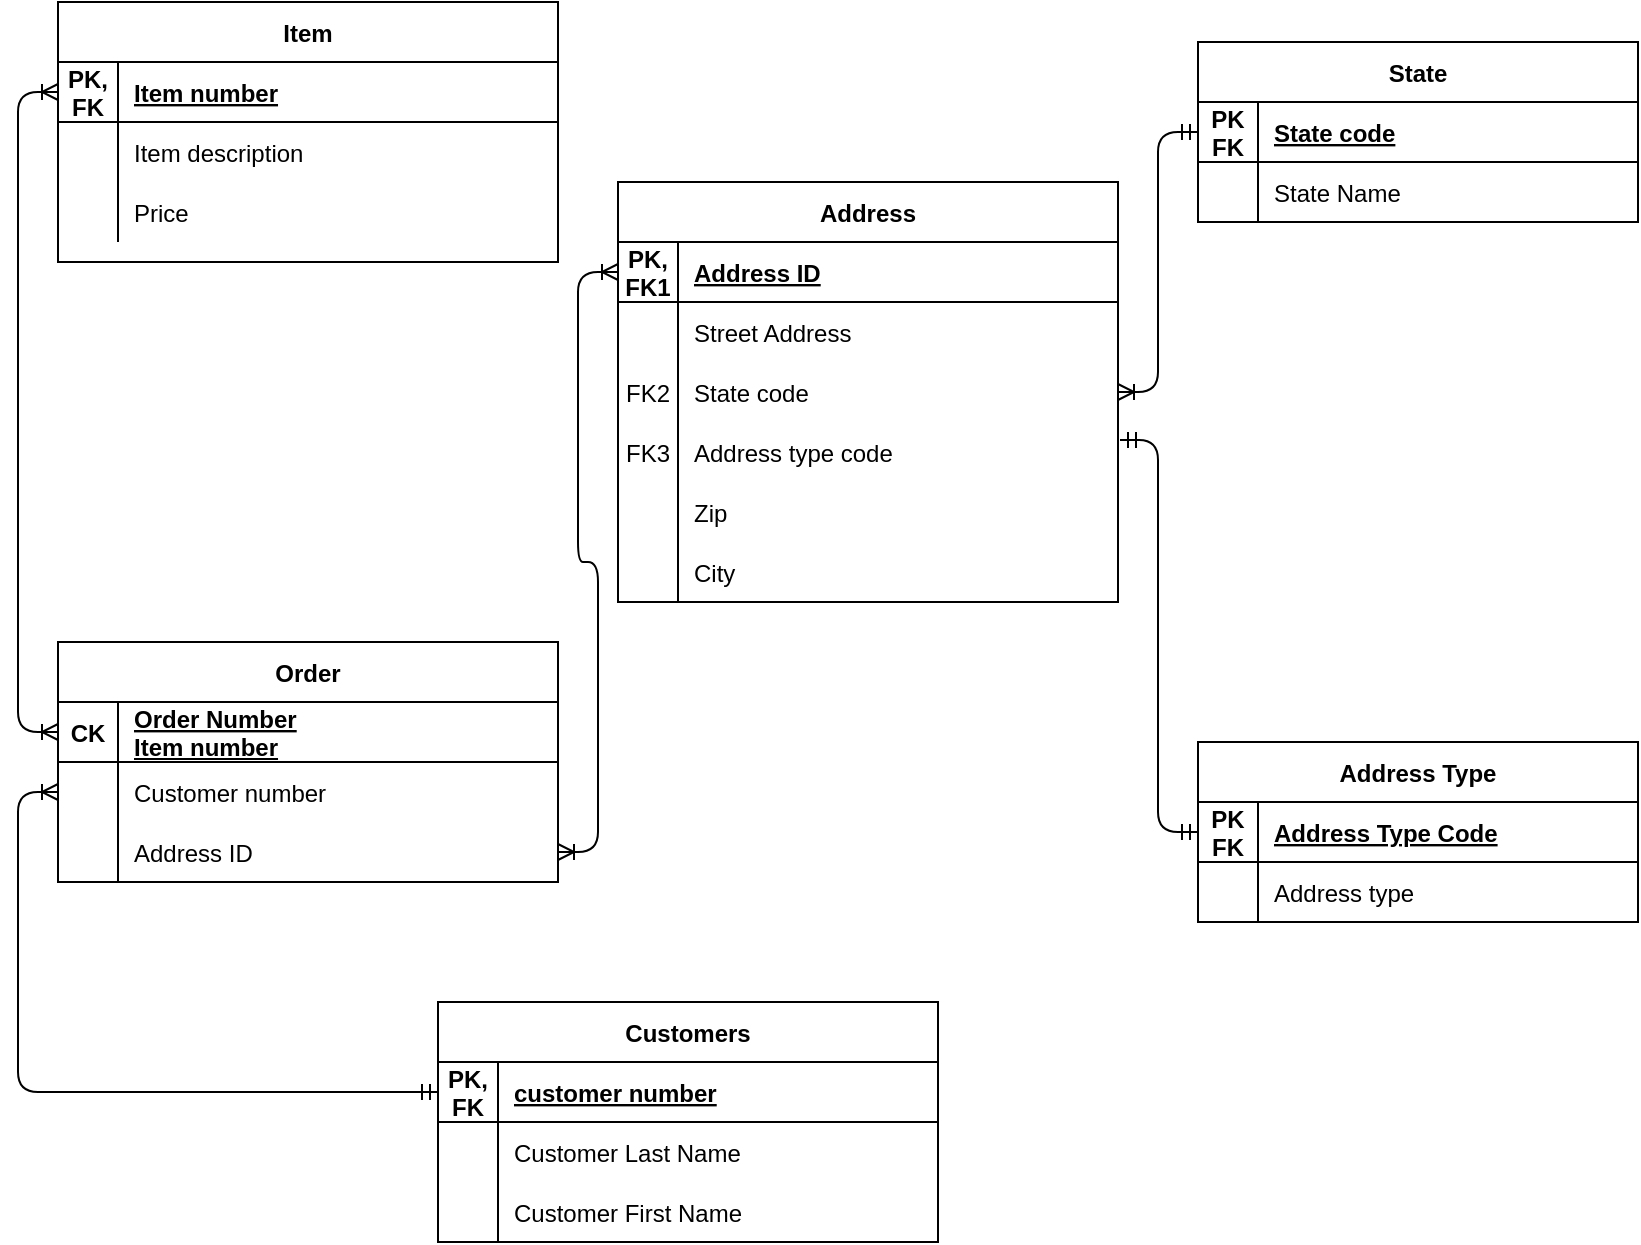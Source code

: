 <mxfile version="15.0.3" type="github">
  <diagram id="R2lEEEUBdFMjLlhIrx00" name="Page-1">
    <mxGraphModel dx="1636" dy="489" grid="1" gridSize="10" guides="1" tooltips="1" connect="1" arrows="1" fold="1" page="1" pageScale="1" pageWidth="850" pageHeight="1100" math="0" shadow="0" extFonts="Permanent Marker^https://fonts.googleapis.com/css?family=Permanent+Marker">
      <root>
        <mxCell id="0" />
        <mxCell id="1" parent="0" />
        <mxCell id="C-vyLk0tnHw3VtMMgP7b-13" value="Address" style="shape=table;startSize=30;container=1;collapsible=1;childLayout=tableLayout;fixedRows=1;rowLines=0;fontStyle=1;align=center;resizeLast=1;" parent="1" vertex="1">
          <mxGeometry x="-540" y="300" width="250" height="210" as="geometry" />
        </mxCell>
        <mxCell id="C-vyLk0tnHw3VtMMgP7b-14" value="" style="shape=partialRectangle;collapsible=0;dropTarget=0;pointerEvents=0;fillColor=none;points=[[0,0.5],[1,0.5]];portConstraint=eastwest;top=0;left=0;right=0;bottom=1;" parent="C-vyLk0tnHw3VtMMgP7b-13" vertex="1">
          <mxGeometry y="30" width="250" height="30" as="geometry" />
        </mxCell>
        <mxCell id="C-vyLk0tnHw3VtMMgP7b-15" value="PK,&#xa;FK1" style="shape=partialRectangle;overflow=hidden;connectable=0;fillColor=none;top=0;left=0;bottom=0;right=0;fontStyle=1;" parent="C-vyLk0tnHw3VtMMgP7b-14" vertex="1">
          <mxGeometry width="30" height="30" as="geometry" />
        </mxCell>
        <mxCell id="C-vyLk0tnHw3VtMMgP7b-16" value="Address ID" style="shape=partialRectangle;overflow=hidden;connectable=0;fillColor=none;top=0;left=0;bottom=0;right=0;align=left;spacingLeft=6;fontStyle=5;" parent="C-vyLk0tnHw3VtMMgP7b-14" vertex="1">
          <mxGeometry x="30" width="220" height="30" as="geometry" />
        </mxCell>
        <mxCell id="C-vyLk0tnHw3VtMMgP7b-17" value="" style="shape=partialRectangle;collapsible=0;dropTarget=0;pointerEvents=0;fillColor=none;points=[[0,0.5],[1,0.5]];portConstraint=eastwest;top=0;left=0;right=0;bottom=0;" parent="C-vyLk0tnHw3VtMMgP7b-13" vertex="1">
          <mxGeometry y="60" width="250" height="30" as="geometry" />
        </mxCell>
        <mxCell id="C-vyLk0tnHw3VtMMgP7b-18" value="" style="shape=partialRectangle;overflow=hidden;connectable=0;fillColor=none;top=0;left=0;bottom=0;right=0;" parent="C-vyLk0tnHw3VtMMgP7b-17" vertex="1">
          <mxGeometry width="30" height="30" as="geometry" />
        </mxCell>
        <mxCell id="C-vyLk0tnHw3VtMMgP7b-19" value="Street Address" style="shape=partialRectangle;overflow=hidden;connectable=0;fillColor=none;top=0;left=0;bottom=0;right=0;align=left;spacingLeft=6;" parent="C-vyLk0tnHw3VtMMgP7b-17" vertex="1">
          <mxGeometry x="30" width="220" height="30" as="geometry" />
        </mxCell>
        <mxCell id="GCLy-poON0Sa1Fmq90BN-39" value="" style="shape=partialRectangle;collapsible=0;dropTarget=0;pointerEvents=0;fillColor=none;points=[[0,0.5],[1,0.5]];portConstraint=eastwest;top=0;left=0;right=0;bottom=0;" vertex="1" parent="C-vyLk0tnHw3VtMMgP7b-13">
          <mxGeometry y="90" width="250" height="30" as="geometry" />
        </mxCell>
        <mxCell id="GCLy-poON0Sa1Fmq90BN-40" value="FK2" style="shape=partialRectangle;overflow=hidden;connectable=0;fillColor=none;top=0;left=0;bottom=0;right=0;" vertex="1" parent="GCLy-poON0Sa1Fmq90BN-39">
          <mxGeometry width="30" height="30" as="geometry" />
        </mxCell>
        <mxCell id="GCLy-poON0Sa1Fmq90BN-41" value="State code" style="shape=partialRectangle;overflow=hidden;connectable=0;fillColor=none;top=0;left=0;bottom=0;right=0;align=left;spacingLeft=6;" vertex="1" parent="GCLy-poON0Sa1Fmq90BN-39">
          <mxGeometry x="30" width="220" height="30" as="geometry" />
        </mxCell>
        <mxCell id="C-vyLk0tnHw3VtMMgP7b-20" value="" style="shape=partialRectangle;collapsible=0;dropTarget=0;pointerEvents=0;fillColor=none;points=[[0,0.5],[1,0.5]];portConstraint=eastwest;top=0;left=0;right=0;bottom=0;" parent="C-vyLk0tnHw3VtMMgP7b-13" vertex="1">
          <mxGeometry y="120" width="250" height="30" as="geometry" />
        </mxCell>
        <mxCell id="C-vyLk0tnHw3VtMMgP7b-21" value="FK3" style="shape=partialRectangle;overflow=hidden;connectable=0;fillColor=none;top=0;left=0;bottom=0;right=0;" parent="C-vyLk0tnHw3VtMMgP7b-20" vertex="1">
          <mxGeometry width="30" height="30" as="geometry" />
        </mxCell>
        <mxCell id="C-vyLk0tnHw3VtMMgP7b-22" value="Address type code" style="shape=partialRectangle;overflow=hidden;connectable=0;fillColor=none;top=0;left=0;bottom=0;right=0;align=left;spacingLeft=6;" parent="C-vyLk0tnHw3VtMMgP7b-20" vertex="1">
          <mxGeometry x="30" width="220" height="30" as="geometry" />
        </mxCell>
        <mxCell id="GCLy-poON0Sa1Fmq90BN-45" value="" style="shape=partialRectangle;collapsible=0;dropTarget=0;pointerEvents=0;fillColor=none;points=[[0,0.5],[1,0.5]];portConstraint=eastwest;top=0;left=0;right=0;bottom=0;" vertex="1" parent="C-vyLk0tnHw3VtMMgP7b-13">
          <mxGeometry y="150" width="250" height="30" as="geometry" />
        </mxCell>
        <mxCell id="GCLy-poON0Sa1Fmq90BN-46" value="" style="shape=partialRectangle;overflow=hidden;connectable=0;fillColor=none;top=0;left=0;bottom=0;right=0;" vertex="1" parent="GCLy-poON0Sa1Fmq90BN-45">
          <mxGeometry width="30" height="30" as="geometry" />
        </mxCell>
        <mxCell id="GCLy-poON0Sa1Fmq90BN-47" value="Zip" style="shape=partialRectangle;overflow=hidden;connectable=0;fillColor=none;top=0;left=0;bottom=0;right=0;align=left;spacingLeft=6;" vertex="1" parent="GCLy-poON0Sa1Fmq90BN-45">
          <mxGeometry x="30" width="220" height="30" as="geometry" />
        </mxCell>
        <mxCell id="GCLy-poON0Sa1Fmq90BN-104" value="" style="shape=partialRectangle;collapsible=0;dropTarget=0;pointerEvents=0;fillColor=none;points=[[0,0.5],[1,0.5]];portConstraint=eastwest;top=0;left=0;right=0;bottom=0;" vertex="1" parent="C-vyLk0tnHw3VtMMgP7b-13">
          <mxGeometry y="180" width="250" height="30" as="geometry" />
        </mxCell>
        <mxCell id="GCLy-poON0Sa1Fmq90BN-105" value="" style="shape=partialRectangle;overflow=hidden;connectable=0;fillColor=none;top=0;left=0;bottom=0;right=0;" vertex="1" parent="GCLy-poON0Sa1Fmq90BN-104">
          <mxGeometry width="30" height="30" as="geometry" />
        </mxCell>
        <mxCell id="GCLy-poON0Sa1Fmq90BN-106" value="City" style="shape=partialRectangle;overflow=hidden;connectable=0;fillColor=none;top=0;left=0;bottom=0;right=0;align=left;spacingLeft=6;" vertex="1" parent="GCLy-poON0Sa1Fmq90BN-104">
          <mxGeometry x="30" width="220" height="30" as="geometry" />
        </mxCell>
        <mxCell id="C-vyLk0tnHw3VtMMgP7b-23" value="Customers" style="shape=table;startSize=30;container=1;collapsible=1;childLayout=tableLayout;fixedRows=1;rowLines=0;fontStyle=1;align=center;resizeLast=1;" parent="1" vertex="1">
          <mxGeometry x="-630" y="710" width="250" height="120" as="geometry" />
        </mxCell>
        <mxCell id="C-vyLk0tnHw3VtMMgP7b-24" value="" style="shape=partialRectangle;collapsible=0;dropTarget=0;pointerEvents=0;fillColor=none;points=[[0,0.5],[1,0.5]];portConstraint=eastwest;top=0;left=0;right=0;bottom=1;" parent="C-vyLk0tnHw3VtMMgP7b-23" vertex="1">
          <mxGeometry y="30" width="250" height="30" as="geometry" />
        </mxCell>
        <mxCell id="C-vyLk0tnHw3VtMMgP7b-25" value="PK,&#xa;FK" style="shape=partialRectangle;overflow=hidden;connectable=0;fillColor=none;top=0;left=0;bottom=0;right=0;fontStyle=1;" parent="C-vyLk0tnHw3VtMMgP7b-24" vertex="1">
          <mxGeometry width="30" height="30" as="geometry" />
        </mxCell>
        <mxCell id="C-vyLk0tnHw3VtMMgP7b-26" value="customer number" style="shape=partialRectangle;overflow=hidden;connectable=0;fillColor=none;top=0;left=0;bottom=0;right=0;align=left;spacingLeft=6;fontStyle=5;" parent="C-vyLk0tnHw3VtMMgP7b-24" vertex="1">
          <mxGeometry x="30" width="220" height="30" as="geometry" />
        </mxCell>
        <mxCell id="C-vyLk0tnHw3VtMMgP7b-27" value="" style="shape=partialRectangle;collapsible=0;dropTarget=0;pointerEvents=0;fillColor=none;points=[[0,0.5],[1,0.5]];portConstraint=eastwest;top=0;left=0;right=0;bottom=0;" parent="C-vyLk0tnHw3VtMMgP7b-23" vertex="1">
          <mxGeometry y="60" width="250" height="30" as="geometry" />
        </mxCell>
        <mxCell id="C-vyLk0tnHw3VtMMgP7b-28" value="" style="shape=partialRectangle;overflow=hidden;connectable=0;fillColor=none;top=0;left=0;bottom=0;right=0;" parent="C-vyLk0tnHw3VtMMgP7b-27" vertex="1">
          <mxGeometry width="30" height="30" as="geometry" />
        </mxCell>
        <mxCell id="C-vyLk0tnHw3VtMMgP7b-29" value="Customer Last Name" style="shape=partialRectangle;overflow=hidden;connectable=0;fillColor=none;top=0;left=0;bottom=0;right=0;align=left;spacingLeft=6;" parent="C-vyLk0tnHw3VtMMgP7b-27" vertex="1">
          <mxGeometry x="30" width="220" height="30" as="geometry" />
        </mxCell>
        <mxCell id="GCLy-poON0Sa1Fmq90BN-98" value="" style="shape=partialRectangle;collapsible=0;dropTarget=0;pointerEvents=0;fillColor=none;points=[[0,0.5],[1,0.5]];portConstraint=eastwest;top=0;left=0;right=0;bottom=0;" vertex="1" parent="C-vyLk0tnHw3VtMMgP7b-23">
          <mxGeometry y="90" width="250" height="30" as="geometry" />
        </mxCell>
        <mxCell id="GCLy-poON0Sa1Fmq90BN-99" value="" style="shape=partialRectangle;overflow=hidden;connectable=0;fillColor=none;top=0;left=0;bottom=0;right=0;" vertex="1" parent="GCLy-poON0Sa1Fmq90BN-98">
          <mxGeometry width="30" height="30" as="geometry" />
        </mxCell>
        <mxCell id="GCLy-poON0Sa1Fmq90BN-100" value="Customer First Name" style="shape=partialRectangle;overflow=hidden;connectable=0;fillColor=none;top=0;left=0;bottom=0;right=0;align=left;spacingLeft=6;" vertex="1" parent="GCLy-poON0Sa1Fmq90BN-98">
          <mxGeometry x="30" width="220" height="30" as="geometry" />
        </mxCell>
        <mxCell id="GCLy-poON0Sa1Fmq90BN-28" value="Address Type" style="shape=table;startSize=30;container=1;collapsible=1;childLayout=tableLayout;fixedRows=1;rowLines=0;fontStyle=1;align=center;resizeLast=1;" vertex="1" parent="1">
          <mxGeometry x="-250" y="580" width="220" height="90" as="geometry" />
        </mxCell>
        <mxCell id="GCLy-poON0Sa1Fmq90BN-29" value="" style="shape=partialRectangle;collapsible=0;dropTarget=0;pointerEvents=0;fillColor=none;points=[[0,0.5],[1,0.5]];portConstraint=eastwest;top=0;left=0;right=0;bottom=1;" vertex="1" parent="GCLy-poON0Sa1Fmq90BN-28">
          <mxGeometry y="30" width="220" height="30" as="geometry" />
        </mxCell>
        <mxCell id="GCLy-poON0Sa1Fmq90BN-30" value="PK&#xa;FK" style="shape=partialRectangle;overflow=hidden;connectable=0;fillColor=none;top=0;left=0;bottom=0;right=0;fontStyle=1;" vertex="1" parent="GCLy-poON0Sa1Fmq90BN-29">
          <mxGeometry width="30" height="30" as="geometry" />
        </mxCell>
        <mxCell id="GCLy-poON0Sa1Fmq90BN-31" value="Address Type Code" style="shape=partialRectangle;overflow=hidden;connectable=0;fillColor=none;top=0;left=0;bottom=0;right=0;align=left;spacingLeft=6;fontStyle=5;" vertex="1" parent="GCLy-poON0Sa1Fmq90BN-29">
          <mxGeometry x="30" width="190" height="30" as="geometry" />
        </mxCell>
        <mxCell id="GCLy-poON0Sa1Fmq90BN-32" value="" style="shape=partialRectangle;collapsible=0;dropTarget=0;pointerEvents=0;fillColor=none;points=[[0,0.5],[1,0.5]];portConstraint=eastwest;top=0;left=0;right=0;bottom=0;" vertex="1" parent="GCLy-poON0Sa1Fmq90BN-28">
          <mxGeometry y="60" width="220" height="30" as="geometry" />
        </mxCell>
        <mxCell id="GCLy-poON0Sa1Fmq90BN-33" value="" style="shape=partialRectangle;overflow=hidden;connectable=0;fillColor=none;top=0;left=0;bottom=0;right=0;" vertex="1" parent="GCLy-poON0Sa1Fmq90BN-32">
          <mxGeometry width="30" height="30" as="geometry" />
        </mxCell>
        <mxCell id="GCLy-poON0Sa1Fmq90BN-34" value="Address type" style="shape=partialRectangle;overflow=hidden;connectable=0;fillColor=none;top=0;left=0;bottom=0;right=0;align=left;spacingLeft=6;" vertex="1" parent="GCLy-poON0Sa1Fmq90BN-32">
          <mxGeometry x="30" width="190" height="30" as="geometry" />
        </mxCell>
        <mxCell id="GCLy-poON0Sa1Fmq90BN-48" value="Item" style="shape=table;startSize=30;container=1;collapsible=1;childLayout=tableLayout;fixedRows=1;rowLines=0;fontStyle=1;align=center;resizeLast=1;swimlaneFillColor=#ffffff;" vertex="1" parent="1">
          <mxGeometry x="-820" y="210" width="250" height="130" as="geometry" />
        </mxCell>
        <mxCell id="GCLy-poON0Sa1Fmq90BN-49" value="" style="shape=partialRectangle;collapsible=0;dropTarget=0;pointerEvents=0;fillColor=none;points=[[0,0.5],[1,0.5]];portConstraint=eastwest;top=0;left=0;right=0;bottom=1;" vertex="1" parent="GCLy-poON0Sa1Fmq90BN-48">
          <mxGeometry y="30" width="250" height="30" as="geometry" />
        </mxCell>
        <mxCell id="GCLy-poON0Sa1Fmq90BN-50" value="PK,&#xa;FK" style="shape=partialRectangle;overflow=hidden;connectable=0;fillColor=none;top=0;left=0;bottom=0;right=0;fontStyle=1;" vertex="1" parent="GCLy-poON0Sa1Fmq90BN-49">
          <mxGeometry width="30" height="30" as="geometry" />
        </mxCell>
        <mxCell id="GCLy-poON0Sa1Fmq90BN-51" value="Item number" style="shape=partialRectangle;overflow=hidden;connectable=0;fillColor=none;top=0;left=0;bottom=0;right=0;align=left;spacingLeft=6;fontStyle=5;" vertex="1" parent="GCLy-poON0Sa1Fmq90BN-49">
          <mxGeometry x="30" width="220" height="30" as="geometry" />
        </mxCell>
        <mxCell id="GCLy-poON0Sa1Fmq90BN-52" value="" style="shape=partialRectangle;collapsible=0;dropTarget=0;pointerEvents=0;fillColor=none;points=[[0,0.5],[1,0.5]];portConstraint=eastwest;top=0;left=0;right=0;bottom=0;" vertex="1" parent="GCLy-poON0Sa1Fmq90BN-48">
          <mxGeometry y="60" width="250" height="30" as="geometry" />
        </mxCell>
        <mxCell id="GCLy-poON0Sa1Fmq90BN-53" value="" style="shape=partialRectangle;overflow=hidden;connectable=0;fillColor=none;top=0;left=0;bottom=0;right=0;" vertex="1" parent="GCLy-poON0Sa1Fmq90BN-52">
          <mxGeometry width="30" height="30" as="geometry" />
        </mxCell>
        <mxCell id="GCLy-poON0Sa1Fmq90BN-54" value="Item description" style="shape=partialRectangle;overflow=hidden;connectable=0;fillColor=none;top=0;left=0;bottom=0;right=0;align=left;spacingLeft=6;" vertex="1" parent="GCLy-poON0Sa1Fmq90BN-52">
          <mxGeometry x="30" width="220" height="30" as="geometry" />
        </mxCell>
        <mxCell id="GCLy-poON0Sa1Fmq90BN-101" value="" style="shape=partialRectangle;collapsible=0;dropTarget=0;pointerEvents=0;fillColor=none;points=[[0,0.5],[1,0.5]];portConstraint=eastwest;top=0;left=0;right=0;bottom=0;" vertex="1" parent="GCLy-poON0Sa1Fmq90BN-48">
          <mxGeometry y="90" width="250" height="30" as="geometry" />
        </mxCell>
        <mxCell id="GCLy-poON0Sa1Fmq90BN-102" value="" style="shape=partialRectangle;overflow=hidden;connectable=0;fillColor=none;top=0;left=0;bottom=0;right=0;" vertex="1" parent="GCLy-poON0Sa1Fmq90BN-101">
          <mxGeometry width="30" height="30" as="geometry" />
        </mxCell>
        <mxCell id="GCLy-poON0Sa1Fmq90BN-103" value="Price" style="shape=partialRectangle;overflow=hidden;connectable=0;fillColor=none;top=0;left=0;bottom=0;right=0;align=left;spacingLeft=6;" vertex="1" parent="GCLy-poON0Sa1Fmq90BN-101">
          <mxGeometry x="30" width="220" height="30" as="geometry" />
        </mxCell>
        <mxCell id="GCLy-poON0Sa1Fmq90BN-108" value="" style="edgeStyle=orthogonalEdgeStyle;rounded=1;sketch=0;orthogonalLoop=1;jettySize=auto;html=1;startArrow=ERmandOne;startFill=0;endArrow=ERoneToMany;endFill=0;entryX=1;entryY=0.5;entryDx=0;entryDy=0;exitX=0;exitY=0.5;exitDx=0;exitDy=0;" edge="1" parent="1" source="GCLy-poON0Sa1Fmq90BN-81" target="GCLy-poON0Sa1Fmq90BN-39">
          <mxGeometry relative="1" as="geometry" />
        </mxCell>
        <mxCell id="GCLy-poON0Sa1Fmq90BN-80" value="State" style="shape=table;startSize=30;container=1;collapsible=1;childLayout=tableLayout;fixedRows=1;rowLines=0;fontStyle=1;align=center;resizeLast=1;" vertex="1" parent="1">
          <mxGeometry x="-250" y="230" width="220" height="90" as="geometry" />
        </mxCell>
        <mxCell id="GCLy-poON0Sa1Fmq90BN-81" value="" style="shape=partialRectangle;collapsible=0;dropTarget=0;pointerEvents=0;fillColor=none;points=[[0,0.5],[1,0.5]];portConstraint=eastwest;top=0;left=0;right=0;bottom=1;" vertex="1" parent="GCLy-poON0Sa1Fmq90BN-80">
          <mxGeometry y="30" width="220" height="30" as="geometry" />
        </mxCell>
        <mxCell id="GCLy-poON0Sa1Fmq90BN-82" value="PK&#xa;FK" style="shape=partialRectangle;overflow=hidden;connectable=0;fillColor=none;top=0;left=0;bottom=0;right=0;fontStyle=1;" vertex="1" parent="GCLy-poON0Sa1Fmq90BN-81">
          <mxGeometry width="30" height="30" as="geometry" />
        </mxCell>
        <mxCell id="GCLy-poON0Sa1Fmq90BN-83" value="State code" style="shape=partialRectangle;overflow=hidden;connectable=0;fillColor=none;top=0;left=0;bottom=0;right=0;align=left;spacingLeft=6;fontStyle=5;" vertex="1" parent="GCLy-poON0Sa1Fmq90BN-81">
          <mxGeometry x="30" width="190" height="30" as="geometry" />
        </mxCell>
        <mxCell id="GCLy-poON0Sa1Fmq90BN-84" value="" style="shape=partialRectangle;collapsible=0;dropTarget=0;pointerEvents=0;fillColor=none;points=[[0,0.5],[1,0.5]];portConstraint=eastwest;top=0;left=0;right=0;bottom=0;" vertex="1" parent="GCLy-poON0Sa1Fmq90BN-80">
          <mxGeometry y="60" width="220" height="30" as="geometry" />
        </mxCell>
        <mxCell id="GCLy-poON0Sa1Fmq90BN-85" value="" style="shape=partialRectangle;overflow=hidden;connectable=0;fillColor=none;top=0;left=0;bottom=0;right=0;" vertex="1" parent="GCLy-poON0Sa1Fmq90BN-84">
          <mxGeometry width="30" height="30" as="geometry" />
        </mxCell>
        <mxCell id="GCLy-poON0Sa1Fmq90BN-86" value="State Name" style="shape=partialRectangle;overflow=hidden;connectable=0;fillColor=none;top=0;left=0;bottom=0;right=0;align=left;spacingLeft=6;" vertex="1" parent="GCLy-poON0Sa1Fmq90BN-84">
          <mxGeometry x="30" width="190" height="30" as="geometry" />
        </mxCell>
        <mxCell id="GCLy-poON0Sa1Fmq90BN-107" value="" style="edgeStyle=orthogonalEdgeStyle;rounded=1;sketch=0;orthogonalLoop=1;jettySize=auto;html=1;endArrow=ERmandOne;endFill=0;entryX=0;entryY=0.5;entryDx=0;entryDy=0;startArrow=ERmandOne;startFill=0;exitX=1.004;exitY=0.3;exitDx=0;exitDy=0;exitPerimeter=0;" edge="1" parent="1" source="C-vyLk0tnHw3VtMMgP7b-20" target="GCLy-poON0Sa1Fmq90BN-29">
          <mxGeometry relative="1" as="geometry" />
        </mxCell>
        <mxCell id="GCLy-poON0Sa1Fmq90BN-132" value="Order" style="shape=table;startSize=30;container=1;collapsible=1;childLayout=tableLayout;fixedRows=1;rowLines=0;fontStyle=1;align=center;resizeLast=1;" vertex="1" parent="1">
          <mxGeometry x="-820" y="530" width="250" height="120" as="geometry" />
        </mxCell>
        <mxCell id="GCLy-poON0Sa1Fmq90BN-133" value="" style="shape=partialRectangle;collapsible=0;dropTarget=0;pointerEvents=0;fillColor=none;points=[[0,0.5],[1,0.5]];portConstraint=eastwest;top=0;left=0;right=0;bottom=1;" vertex="1" parent="GCLy-poON0Sa1Fmq90BN-132">
          <mxGeometry y="30" width="250" height="30" as="geometry" />
        </mxCell>
        <mxCell id="GCLy-poON0Sa1Fmq90BN-134" value="CK" style="shape=partialRectangle;overflow=hidden;connectable=0;fillColor=none;top=0;left=0;bottom=0;right=0;fontStyle=1;" vertex="1" parent="GCLy-poON0Sa1Fmq90BN-133">
          <mxGeometry width="30" height="30" as="geometry" />
        </mxCell>
        <mxCell id="GCLy-poON0Sa1Fmq90BN-135" value="Order Number&#xa;Item number" style="shape=partialRectangle;overflow=hidden;connectable=0;fillColor=none;top=0;left=0;bottom=0;right=0;align=left;spacingLeft=6;fontStyle=5;" vertex="1" parent="GCLy-poON0Sa1Fmq90BN-133">
          <mxGeometry x="30" width="220" height="30" as="geometry" />
        </mxCell>
        <mxCell id="GCLy-poON0Sa1Fmq90BN-136" value="" style="shape=partialRectangle;collapsible=0;dropTarget=0;pointerEvents=0;fillColor=none;points=[[0,0.5],[1,0.5]];portConstraint=eastwest;top=0;left=0;right=0;bottom=0;" vertex="1" parent="GCLy-poON0Sa1Fmq90BN-132">
          <mxGeometry y="60" width="250" height="30" as="geometry" />
        </mxCell>
        <mxCell id="GCLy-poON0Sa1Fmq90BN-137" value="" style="shape=partialRectangle;overflow=hidden;connectable=0;fillColor=none;top=0;left=0;bottom=0;right=0;" vertex="1" parent="GCLy-poON0Sa1Fmq90BN-136">
          <mxGeometry width="30" height="30" as="geometry" />
        </mxCell>
        <mxCell id="GCLy-poON0Sa1Fmq90BN-138" value="Customer number" style="shape=partialRectangle;overflow=hidden;connectable=0;fillColor=none;top=0;left=0;bottom=0;right=0;align=left;spacingLeft=6;" vertex="1" parent="GCLy-poON0Sa1Fmq90BN-136">
          <mxGeometry x="30" width="220" height="30" as="geometry" />
        </mxCell>
        <mxCell id="GCLy-poON0Sa1Fmq90BN-142" value="" style="shape=partialRectangle;collapsible=0;dropTarget=0;pointerEvents=0;fillColor=none;points=[[0,0.5],[1,0.5]];portConstraint=eastwest;top=0;left=0;right=0;bottom=0;" vertex="1" parent="GCLy-poON0Sa1Fmq90BN-132">
          <mxGeometry y="90" width="250" height="30" as="geometry" />
        </mxCell>
        <mxCell id="GCLy-poON0Sa1Fmq90BN-143" value="" style="shape=partialRectangle;overflow=hidden;connectable=0;fillColor=none;top=0;left=0;bottom=0;right=0;" vertex="1" parent="GCLy-poON0Sa1Fmq90BN-142">
          <mxGeometry width="30" height="30" as="geometry" />
        </mxCell>
        <mxCell id="GCLy-poON0Sa1Fmq90BN-144" value="Address ID" style="shape=partialRectangle;overflow=hidden;connectable=0;fillColor=none;top=0;left=0;bottom=0;right=0;align=left;spacingLeft=6;" vertex="1" parent="GCLy-poON0Sa1Fmq90BN-142">
          <mxGeometry x="30" width="220" height="30" as="geometry" />
        </mxCell>
        <mxCell id="GCLy-poON0Sa1Fmq90BN-148" style="edgeStyle=orthogonalEdgeStyle;rounded=1;sketch=0;orthogonalLoop=1;jettySize=auto;html=1;exitX=0;exitY=0.5;exitDx=0;exitDy=0;startArrow=ERoneToMany;startFill=0;endArrow=ERoneToMany;endFill=0;entryX=0;entryY=0.5;entryDx=0;entryDy=0;" edge="1" parent="1" source="GCLy-poON0Sa1Fmq90BN-133" target="GCLy-poON0Sa1Fmq90BN-49">
          <mxGeometry relative="1" as="geometry">
            <mxPoint x="-840" y="300" as="targetPoint" />
          </mxGeometry>
        </mxCell>
        <mxCell id="GCLy-poON0Sa1Fmq90BN-149" style="edgeStyle=orthogonalEdgeStyle;rounded=1;sketch=0;orthogonalLoop=1;jettySize=auto;html=1;exitX=1;exitY=0.5;exitDx=0;exitDy=0;entryX=0;entryY=0.5;entryDx=0;entryDy=0;startArrow=ERoneToMany;startFill=0;endArrow=ERoneToMany;endFill=0;" edge="1" parent="1" source="GCLy-poON0Sa1Fmq90BN-142" target="C-vyLk0tnHw3VtMMgP7b-14">
          <mxGeometry relative="1" as="geometry" />
        </mxCell>
        <mxCell id="GCLy-poON0Sa1Fmq90BN-150" style="edgeStyle=orthogonalEdgeStyle;rounded=1;sketch=0;orthogonalLoop=1;jettySize=auto;html=1;exitX=0;exitY=0.5;exitDx=0;exitDy=0;entryX=0;entryY=0.5;entryDx=0;entryDy=0;startArrow=ERoneToMany;startFill=0;endArrow=ERmandOne;endFill=0;" edge="1" parent="1" source="GCLy-poON0Sa1Fmq90BN-136" target="C-vyLk0tnHw3VtMMgP7b-24">
          <mxGeometry relative="1" as="geometry" />
        </mxCell>
      </root>
    </mxGraphModel>
  </diagram>
</mxfile>
